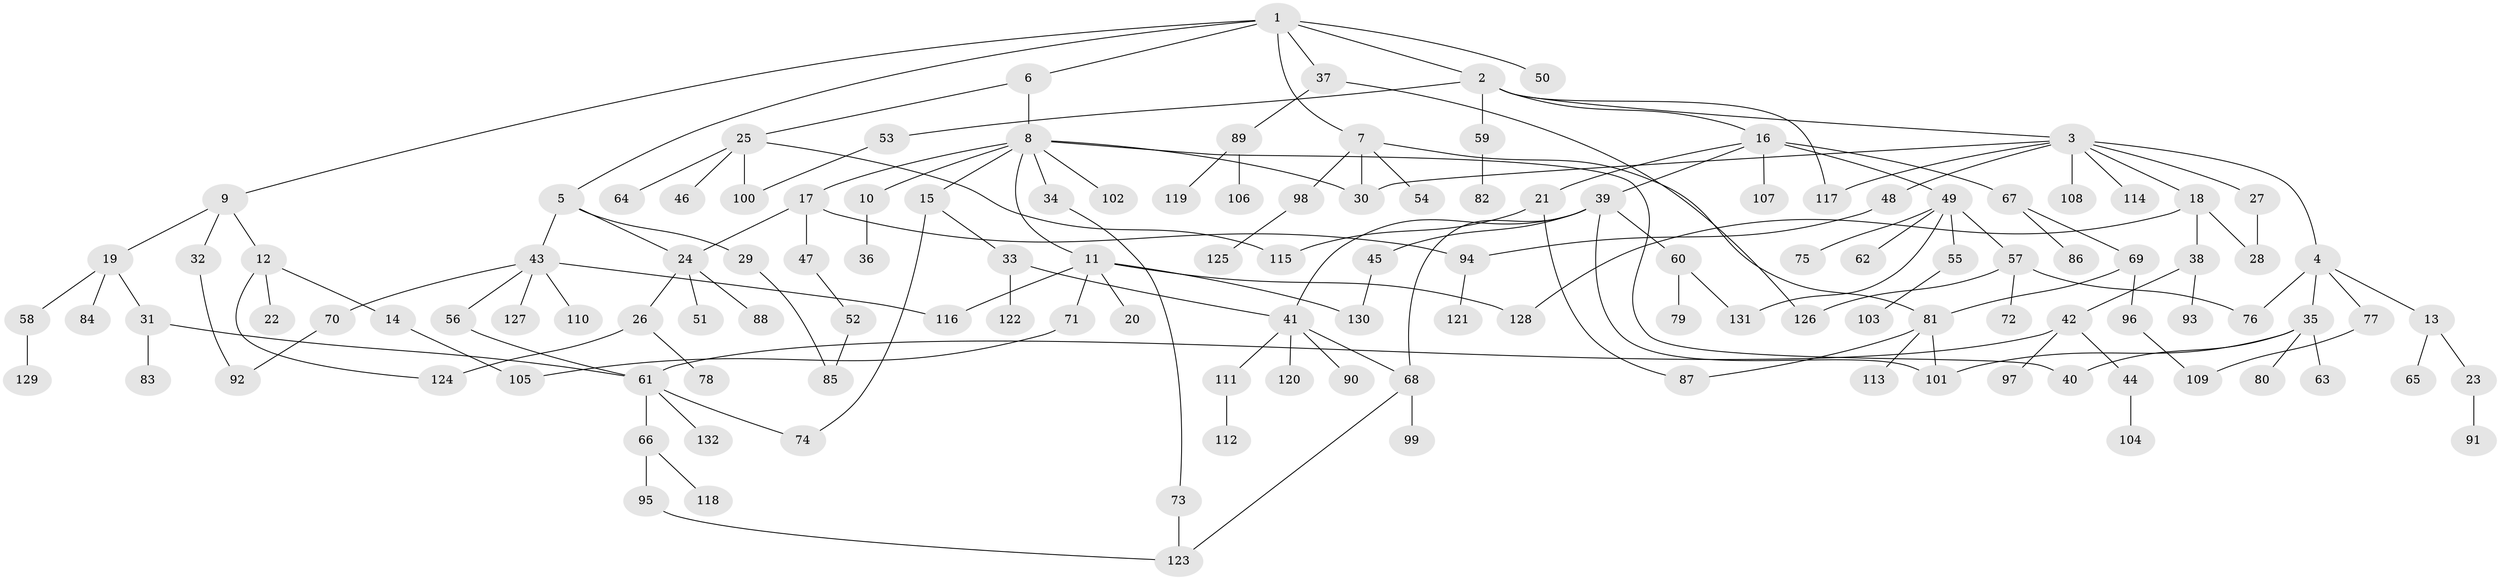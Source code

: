 // Generated by graph-tools (version 1.1) at 2025/25/03/09/25 03:25:25]
// undirected, 132 vertices, 162 edges
graph export_dot {
graph [start="1"]
  node [color=gray90,style=filled];
  1;
  2;
  3;
  4;
  5;
  6;
  7;
  8;
  9;
  10;
  11;
  12;
  13;
  14;
  15;
  16;
  17;
  18;
  19;
  20;
  21;
  22;
  23;
  24;
  25;
  26;
  27;
  28;
  29;
  30;
  31;
  32;
  33;
  34;
  35;
  36;
  37;
  38;
  39;
  40;
  41;
  42;
  43;
  44;
  45;
  46;
  47;
  48;
  49;
  50;
  51;
  52;
  53;
  54;
  55;
  56;
  57;
  58;
  59;
  60;
  61;
  62;
  63;
  64;
  65;
  66;
  67;
  68;
  69;
  70;
  71;
  72;
  73;
  74;
  75;
  76;
  77;
  78;
  79;
  80;
  81;
  82;
  83;
  84;
  85;
  86;
  87;
  88;
  89;
  90;
  91;
  92;
  93;
  94;
  95;
  96;
  97;
  98;
  99;
  100;
  101;
  102;
  103;
  104;
  105;
  106;
  107;
  108;
  109;
  110;
  111;
  112;
  113;
  114;
  115;
  116;
  117;
  118;
  119;
  120;
  121;
  122;
  123;
  124;
  125;
  126;
  127;
  128;
  129;
  130;
  131;
  132;
  1 -- 2;
  1 -- 5;
  1 -- 6;
  1 -- 7;
  1 -- 9;
  1 -- 37;
  1 -- 50;
  2 -- 3;
  2 -- 16;
  2 -- 53;
  2 -- 59;
  2 -- 117;
  3 -- 4;
  3 -- 18;
  3 -- 27;
  3 -- 48;
  3 -- 108;
  3 -- 114;
  3 -- 117;
  3 -- 30;
  4 -- 13;
  4 -- 35;
  4 -- 76;
  4 -- 77;
  5 -- 29;
  5 -- 43;
  5 -- 24;
  6 -- 8;
  6 -- 25;
  7 -- 54;
  7 -- 98;
  7 -- 30;
  7 -- 81;
  8 -- 10;
  8 -- 11;
  8 -- 15;
  8 -- 17;
  8 -- 30;
  8 -- 34;
  8 -- 102;
  8 -- 40;
  9 -- 12;
  9 -- 19;
  9 -- 32;
  10 -- 36;
  11 -- 20;
  11 -- 71;
  11 -- 116;
  11 -- 128;
  11 -- 130;
  12 -- 14;
  12 -- 22;
  12 -- 124;
  13 -- 23;
  13 -- 65;
  14 -- 105;
  15 -- 33;
  15 -- 74;
  16 -- 21;
  16 -- 39;
  16 -- 49;
  16 -- 67;
  16 -- 107;
  17 -- 24;
  17 -- 47;
  17 -- 94;
  18 -- 28;
  18 -- 38;
  18 -- 128;
  19 -- 31;
  19 -- 58;
  19 -- 84;
  21 -- 115;
  21 -- 87;
  23 -- 91;
  24 -- 26;
  24 -- 51;
  24 -- 88;
  25 -- 46;
  25 -- 64;
  25 -- 115;
  25 -- 100;
  26 -- 78;
  26 -- 124;
  27 -- 28;
  29 -- 85;
  31 -- 83;
  31 -- 61;
  32 -- 92;
  33 -- 41;
  33 -- 122;
  34 -- 73;
  35 -- 40;
  35 -- 63;
  35 -- 80;
  35 -- 101;
  37 -- 89;
  37 -- 126;
  38 -- 42;
  38 -- 93;
  39 -- 45;
  39 -- 60;
  39 -- 68;
  39 -- 101;
  39 -- 41;
  41 -- 90;
  41 -- 111;
  41 -- 120;
  41 -- 68;
  42 -- 44;
  42 -- 97;
  42 -- 61;
  43 -- 56;
  43 -- 70;
  43 -- 110;
  43 -- 127;
  43 -- 116;
  44 -- 104;
  45 -- 130;
  47 -- 52;
  48 -- 94;
  49 -- 55;
  49 -- 57;
  49 -- 62;
  49 -- 75;
  49 -- 131;
  52 -- 85;
  53 -- 100;
  55 -- 103;
  56 -- 61;
  57 -- 72;
  57 -- 76;
  57 -- 126;
  58 -- 129;
  59 -- 82;
  60 -- 79;
  60 -- 131;
  61 -- 66;
  61 -- 132;
  61 -- 74;
  66 -- 95;
  66 -- 118;
  67 -- 69;
  67 -- 86;
  68 -- 99;
  68 -- 123;
  69 -- 81;
  69 -- 96;
  70 -- 92;
  71 -- 105;
  73 -- 123;
  77 -- 109;
  81 -- 87;
  81 -- 101;
  81 -- 113;
  89 -- 106;
  89 -- 119;
  94 -- 121;
  95 -- 123;
  96 -- 109;
  98 -- 125;
  111 -- 112;
}
